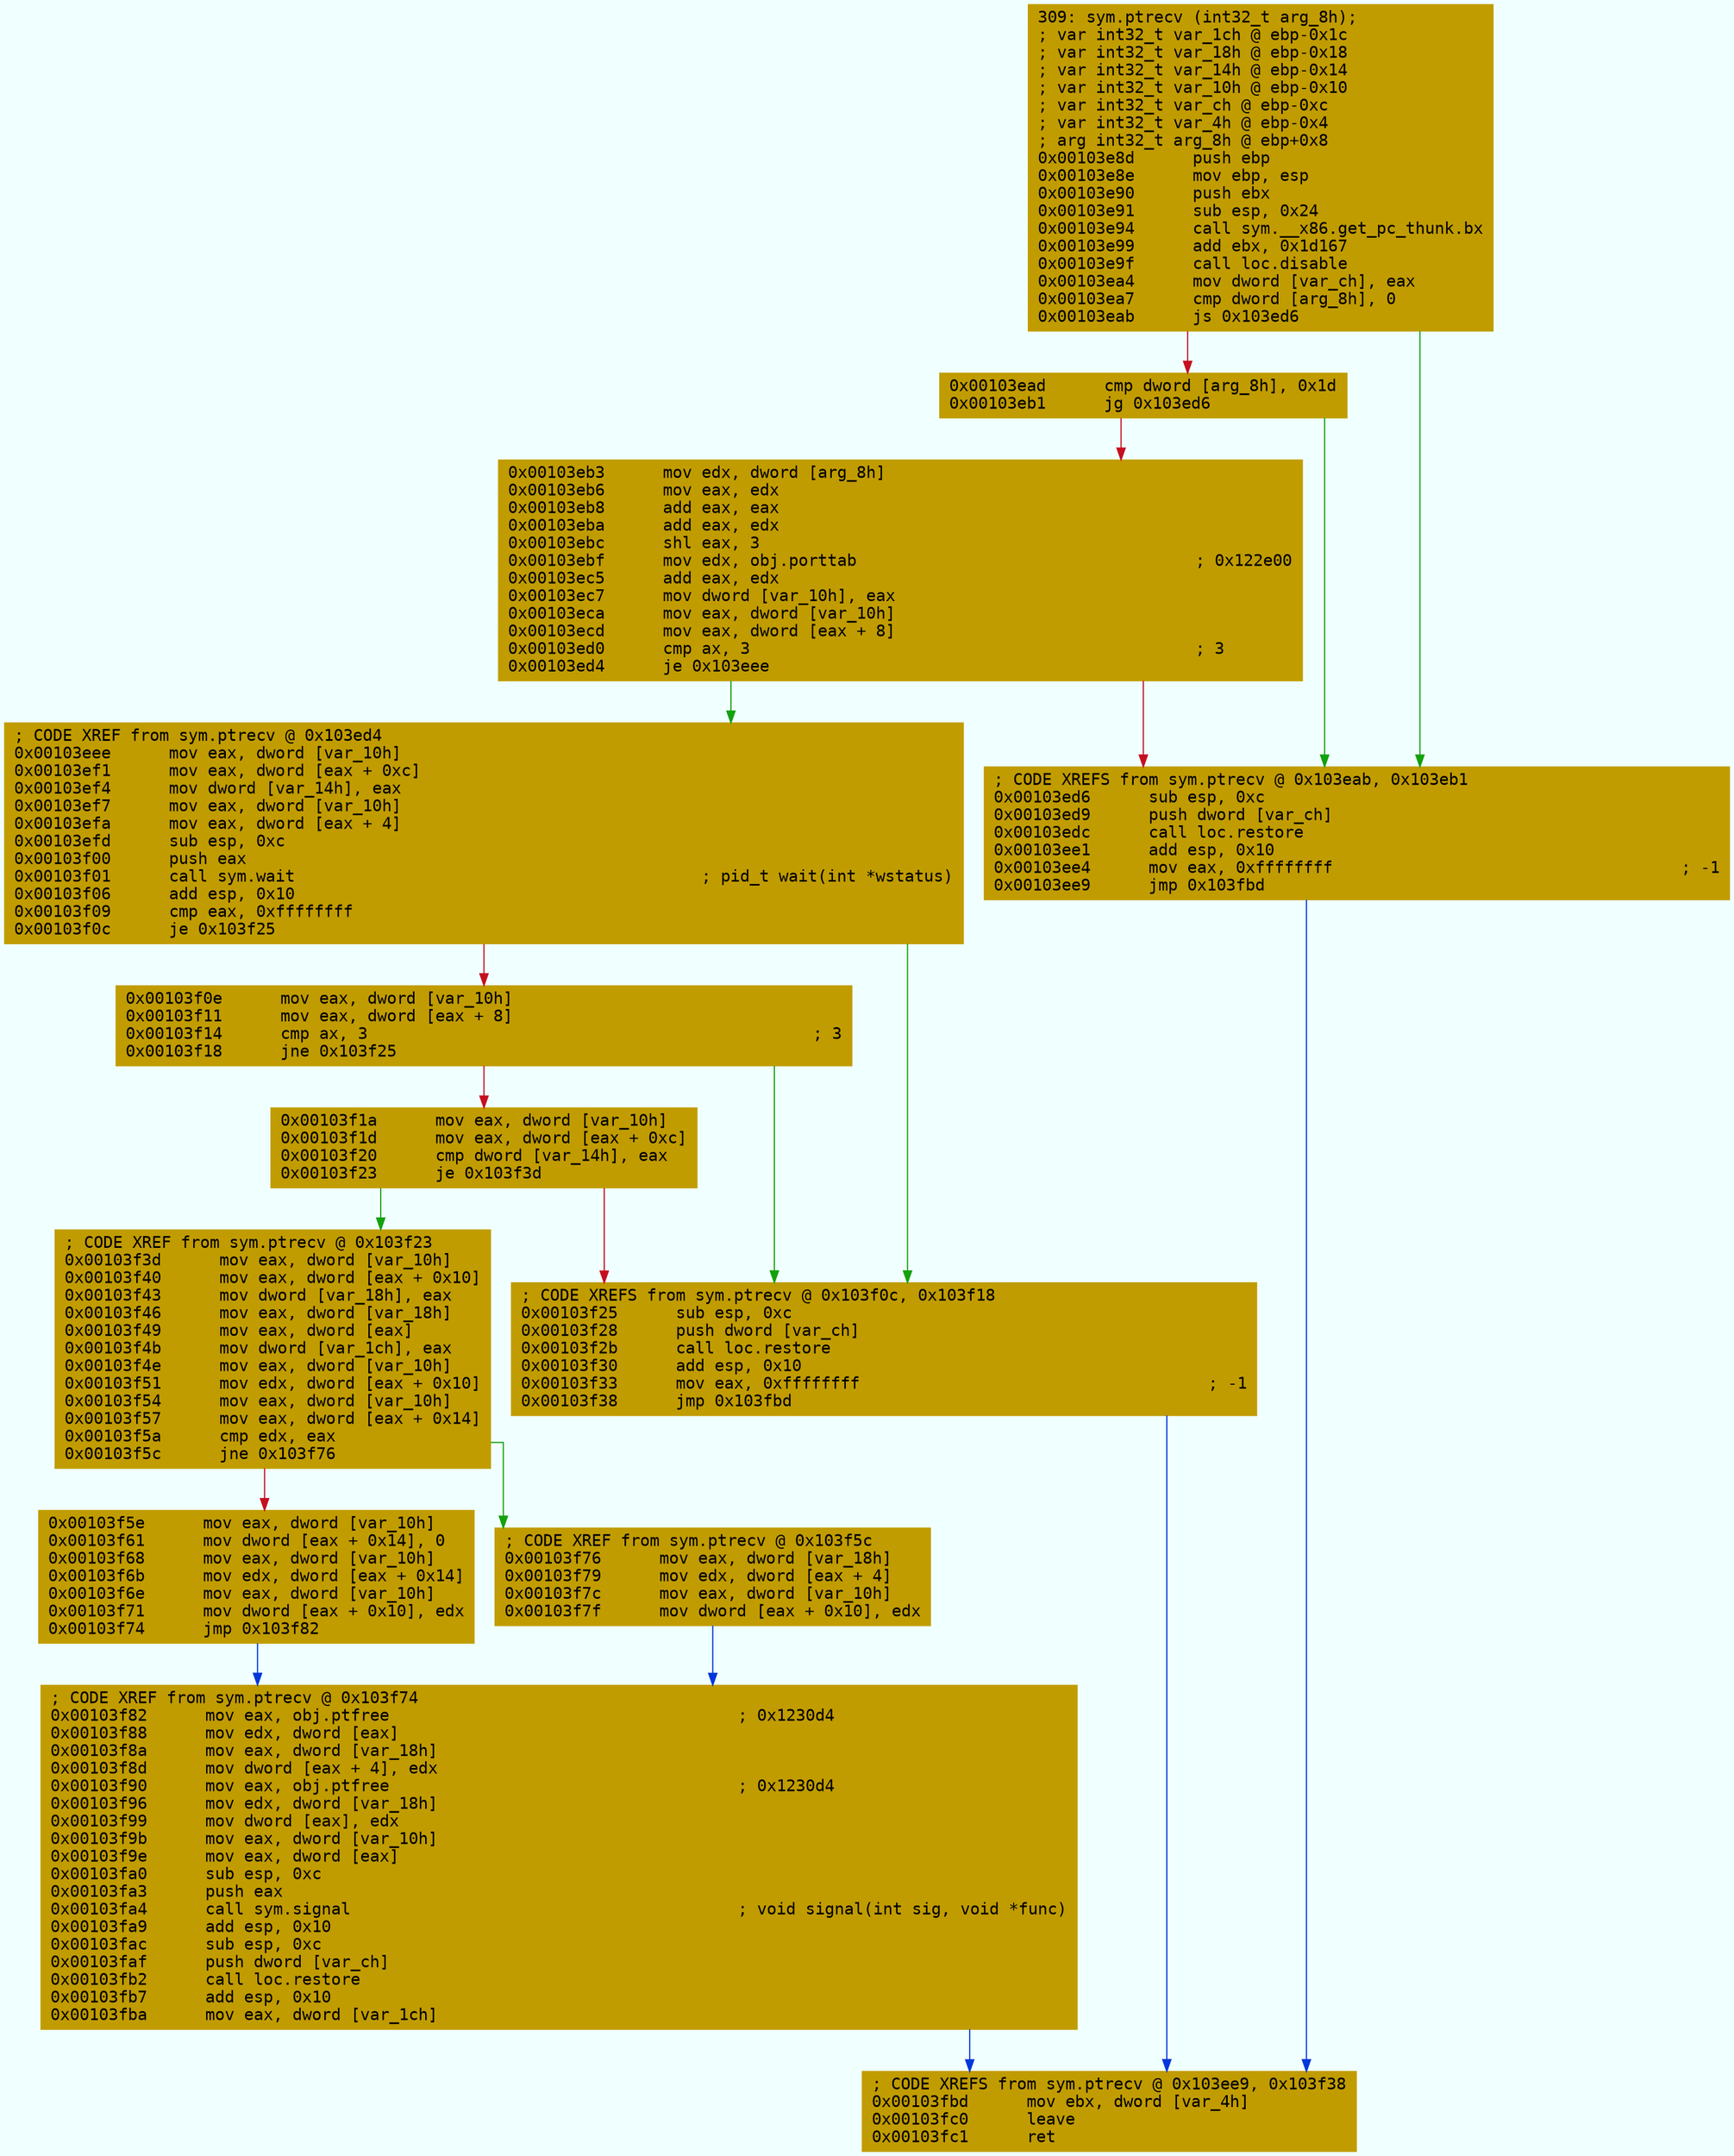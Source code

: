 digraph code {
	graph [bgcolor=azure fontsize=8 fontname="Courier" splines="ortho"];
	node [fillcolor=gray style=filled shape=box];
	edge [arrowhead="normal"];
	"0x00103e8d" [URL="sym.ptrecv/0x00103e8d", fillcolor="#c19c00",color="#c19c00", fontname="Courier",label="309: sym.ptrecv (int32_t arg_8h);\l; var int32_t var_1ch @ ebp-0x1c\l; var int32_t var_18h @ ebp-0x18\l; var int32_t var_14h @ ebp-0x14\l; var int32_t var_10h @ ebp-0x10\l; var int32_t var_ch @ ebp-0xc\l; var int32_t var_4h @ ebp-0x4\l; arg int32_t arg_8h @ ebp+0x8\l0x00103e8d      push ebp\l0x00103e8e      mov ebp, esp\l0x00103e90      push ebx\l0x00103e91      sub esp, 0x24\l0x00103e94      call sym.__x86.get_pc_thunk.bx\l0x00103e99      add ebx, 0x1d167\l0x00103e9f      call loc.disable\l0x00103ea4      mov dword [var_ch], eax\l0x00103ea7      cmp dword [arg_8h], 0\l0x00103eab      js 0x103ed6\l"]
	"0x00103ead" [URL="sym.ptrecv/0x00103ead", fillcolor="#c19c00",color="#c19c00", fontname="Courier",label="0x00103ead      cmp dword [arg_8h], 0x1d\l0x00103eb1      jg 0x103ed6\l"]
	"0x00103eb3" [URL="sym.ptrecv/0x00103eb3", fillcolor="#c19c00",color="#c19c00", fontname="Courier",label="0x00103eb3      mov edx, dword [arg_8h]\l0x00103eb6      mov eax, edx\l0x00103eb8      add eax, eax\l0x00103eba      add eax, edx\l0x00103ebc      shl eax, 3\l0x00103ebf      mov edx, obj.porttab                                   ; 0x122e00\l0x00103ec5      add eax, edx\l0x00103ec7      mov dword [var_10h], eax\l0x00103eca      mov eax, dword [var_10h]\l0x00103ecd      mov eax, dword [eax + 8]\l0x00103ed0      cmp ax, 3                                              ; 3\l0x00103ed4      je 0x103eee\l"]
	"0x00103ed6" [URL="sym.ptrecv/0x00103ed6", fillcolor="#c19c00",color="#c19c00", fontname="Courier",label="; CODE XREFS from sym.ptrecv @ 0x103eab, 0x103eb1\l0x00103ed6      sub esp, 0xc\l0x00103ed9      push dword [var_ch]\l0x00103edc      call loc.restore\l0x00103ee1      add esp, 0x10\l0x00103ee4      mov eax, 0xffffffff                                    ; -1\l0x00103ee9      jmp 0x103fbd\l"]
	"0x00103eee" [URL="sym.ptrecv/0x00103eee", fillcolor="#c19c00",color="#c19c00", fontname="Courier",label="; CODE XREF from sym.ptrecv @ 0x103ed4\l0x00103eee      mov eax, dword [var_10h]\l0x00103ef1      mov eax, dword [eax + 0xc]\l0x00103ef4      mov dword [var_14h], eax\l0x00103ef7      mov eax, dword [var_10h]\l0x00103efa      mov eax, dword [eax + 4]\l0x00103efd      sub esp, 0xc\l0x00103f00      push eax\l0x00103f01      call sym.wait                                          ; pid_t wait(int *wstatus)\l0x00103f06      add esp, 0x10\l0x00103f09      cmp eax, 0xffffffff\l0x00103f0c      je 0x103f25\l"]
	"0x00103f0e" [URL="sym.ptrecv/0x00103f0e", fillcolor="#c19c00",color="#c19c00", fontname="Courier",label="0x00103f0e      mov eax, dword [var_10h]\l0x00103f11      mov eax, dword [eax + 8]\l0x00103f14      cmp ax, 3                                              ; 3\l0x00103f18      jne 0x103f25\l"]
	"0x00103f1a" [URL="sym.ptrecv/0x00103f1a", fillcolor="#c19c00",color="#c19c00", fontname="Courier",label="0x00103f1a      mov eax, dword [var_10h]\l0x00103f1d      mov eax, dword [eax + 0xc]\l0x00103f20      cmp dword [var_14h], eax\l0x00103f23      je 0x103f3d\l"]
	"0x00103f25" [URL="sym.ptrecv/0x00103f25", fillcolor="#c19c00",color="#c19c00", fontname="Courier",label="; CODE XREFS from sym.ptrecv @ 0x103f0c, 0x103f18\l0x00103f25      sub esp, 0xc\l0x00103f28      push dword [var_ch]\l0x00103f2b      call loc.restore\l0x00103f30      add esp, 0x10\l0x00103f33      mov eax, 0xffffffff                                    ; -1\l0x00103f38      jmp 0x103fbd\l"]
	"0x00103f3d" [URL="sym.ptrecv/0x00103f3d", fillcolor="#c19c00",color="#c19c00", fontname="Courier",label="; CODE XREF from sym.ptrecv @ 0x103f23\l0x00103f3d      mov eax, dword [var_10h]\l0x00103f40      mov eax, dword [eax + 0x10]\l0x00103f43      mov dword [var_18h], eax\l0x00103f46      mov eax, dword [var_18h]\l0x00103f49      mov eax, dword [eax]\l0x00103f4b      mov dword [var_1ch], eax\l0x00103f4e      mov eax, dword [var_10h]\l0x00103f51      mov edx, dword [eax + 0x10]\l0x00103f54      mov eax, dword [var_10h]\l0x00103f57      mov eax, dword [eax + 0x14]\l0x00103f5a      cmp edx, eax\l0x00103f5c      jne 0x103f76\l"]
	"0x00103f5e" [URL="sym.ptrecv/0x00103f5e", fillcolor="#c19c00",color="#c19c00", fontname="Courier",label="0x00103f5e      mov eax, dword [var_10h]\l0x00103f61      mov dword [eax + 0x14], 0\l0x00103f68      mov eax, dword [var_10h]\l0x00103f6b      mov edx, dword [eax + 0x14]\l0x00103f6e      mov eax, dword [var_10h]\l0x00103f71      mov dword [eax + 0x10], edx\l0x00103f74      jmp 0x103f82\l"]
	"0x00103f76" [URL="sym.ptrecv/0x00103f76", fillcolor="#c19c00",color="#c19c00", fontname="Courier",label="; CODE XREF from sym.ptrecv @ 0x103f5c\l0x00103f76      mov eax, dword [var_18h]\l0x00103f79      mov edx, dword [eax + 4]\l0x00103f7c      mov eax, dword [var_10h]\l0x00103f7f      mov dword [eax + 0x10], edx\l"]
	"0x00103f82" [URL="sym.ptrecv/0x00103f82", fillcolor="#c19c00",color="#c19c00", fontname="Courier",label="; CODE XREF from sym.ptrecv @ 0x103f74\l0x00103f82      mov eax, obj.ptfree                                    ; 0x1230d4\l0x00103f88      mov edx, dword [eax]\l0x00103f8a      mov eax, dword [var_18h]\l0x00103f8d      mov dword [eax + 4], edx\l0x00103f90      mov eax, obj.ptfree                                    ; 0x1230d4\l0x00103f96      mov edx, dword [var_18h]\l0x00103f99      mov dword [eax], edx\l0x00103f9b      mov eax, dword [var_10h]\l0x00103f9e      mov eax, dword [eax]\l0x00103fa0      sub esp, 0xc\l0x00103fa3      push eax\l0x00103fa4      call sym.signal                                        ; void signal(int sig, void *func)\l0x00103fa9      add esp, 0x10\l0x00103fac      sub esp, 0xc\l0x00103faf      push dword [var_ch]\l0x00103fb2      call loc.restore\l0x00103fb7      add esp, 0x10\l0x00103fba      mov eax, dword [var_1ch]\l"]
	"0x00103fbd" [URL="sym.ptrecv/0x00103fbd", fillcolor="#c19c00",color="#c19c00", fontname="Courier",label="; CODE XREFS from sym.ptrecv @ 0x103ee9, 0x103f38\l0x00103fbd      mov ebx, dword [var_4h]\l0x00103fc0      leave\l0x00103fc1      ret\l"]
        "0x00103e8d" -> "0x00103ed6" [color="#13a10e"];
        "0x00103e8d" -> "0x00103ead" [color="#c50f1f"];
        "0x00103ead" -> "0x00103ed6" [color="#13a10e"];
        "0x00103ead" -> "0x00103eb3" [color="#c50f1f"];
        "0x00103eb3" -> "0x00103eee" [color="#13a10e"];
        "0x00103eb3" -> "0x00103ed6" [color="#c50f1f"];
        "0x00103ed6" -> "0x00103fbd" [color="#0037da"];
        "0x00103eee" -> "0x00103f25" [color="#13a10e"];
        "0x00103eee" -> "0x00103f0e" [color="#c50f1f"];
        "0x00103f0e" -> "0x00103f25" [color="#13a10e"];
        "0x00103f0e" -> "0x00103f1a" [color="#c50f1f"];
        "0x00103f1a" -> "0x00103f3d" [color="#13a10e"];
        "0x00103f1a" -> "0x00103f25" [color="#c50f1f"];
        "0x00103f25" -> "0x00103fbd" [color="#0037da"];
        "0x00103f3d" -> "0x00103f76" [color="#13a10e"];
        "0x00103f3d" -> "0x00103f5e" [color="#c50f1f"];
        "0x00103f5e" -> "0x00103f82" [color="#0037da"];
        "0x00103f76" -> "0x00103f82" [color="#0037da"];
        "0x00103f82" -> "0x00103fbd" [color="#0037da"];
}
